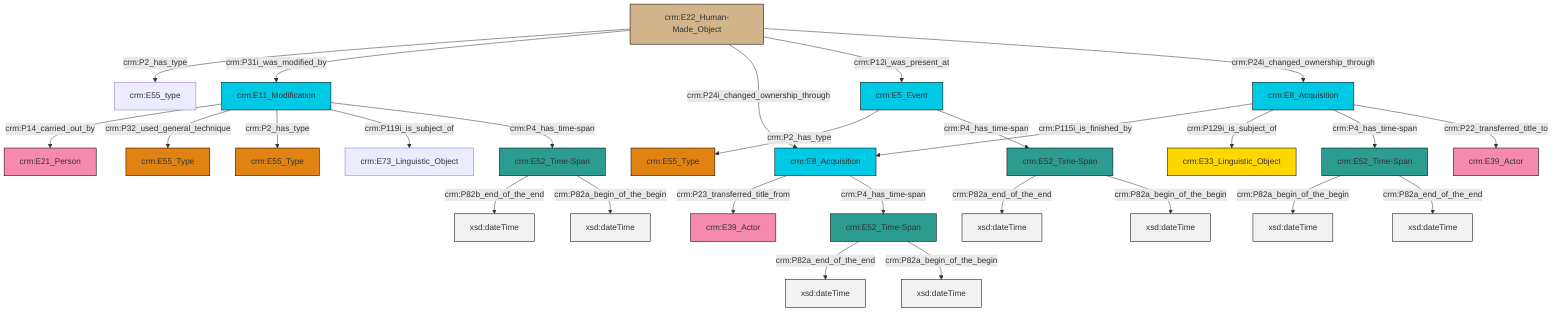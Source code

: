 graph TD
classDef Literal fill:#f2f2f2,stroke:#000000;
classDef CRM_Entity fill:#FFFFFF,stroke:#000000;
classDef Temporal_Entity fill:#00C9E6, stroke:#000000;
classDef Type fill:#E18312, stroke:#000000;
classDef Time-Span fill:#2C9C91, stroke:#000000;
classDef Appellation fill:#FFEB7F, stroke:#000000;
classDef Place fill:#008836, stroke:#000000;
classDef Persistent_Item fill:#B266B2, stroke:#000000;
classDef Conceptual_Object fill:#FFD700, stroke:#000000;
classDef Physical_Thing fill:#D2B48C, stroke:#000000;
classDef Actor fill:#f58aad, stroke:#000000;
classDef PC_Classes fill:#4ce600, stroke:#000000;
classDef Multi fill:#cccccc,stroke:#000000;

0["crm:E22_Human-Made_Object"]:::Physical_Thing -->|crm:P2_has_type| 1["crm:E55_type"]:::Default
2["crm:E8_Acquisition"]:::Temporal_Entity -->|crm:P115i_is_finished_by| 3["crm:E8_Acquisition"]:::Temporal_Entity
10["crm:E52_Time-Span"]:::Time-Span -->|crm:P82b_end_of_the_end| 11[xsd:dateTime]:::Literal
3["crm:E8_Acquisition"]:::Temporal_Entity -->|crm:P23_transferred_title_from| 12["crm:E39_Actor"]:::Actor
0["crm:E22_Human-Made_Object"]:::Physical_Thing -->|crm:P31i_was_modified_by| 13["crm:E11_Modification"]:::Temporal_Entity
2["crm:E8_Acquisition"]:::Temporal_Entity -->|crm:P129i_is_subject_of| 14["crm:E33_Linguistic_Object"]:::Conceptual_Object
0["crm:E22_Human-Made_Object"]:::Physical_Thing -->|crm:P24i_changed_ownership_through| 3["crm:E8_Acquisition"]:::Temporal_Entity
15["crm:E52_Time-Span"]:::Time-Span -->|crm:P82a_end_of_the_end| 17[xsd:dateTime]:::Literal
13["crm:E11_Modification"]:::Temporal_Entity -->|crm:P14_carried_out_by| 19["crm:E21_Person"]:::Actor
6["crm:E5_Event"]:::Temporal_Entity -->|crm:P2_has_type| 20["crm:E55_Type"]:::Type
2["crm:E8_Acquisition"]:::Temporal_Entity -->|crm:P4_has_time-span| 21["crm:E52_Time-Span"]:::Time-Span
15["crm:E52_Time-Span"]:::Time-Span -->|crm:P82a_begin_of_the_begin| 22[xsd:dateTime]:::Literal
13["crm:E11_Modification"]:::Temporal_Entity -->|crm:P32_used_general_technique| 23["crm:E55_Type"]:::Type
6["crm:E5_Event"]:::Temporal_Entity -->|crm:P4_has_time-span| 15["crm:E52_Time-Span"]:::Time-Span
21["crm:E52_Time-Span"]:::Time-Span -->|crm:P82a_begin_of_the_begin| 24[xsd:dateTime]:::Literal
13["crm:E11_Modification"]:::Temporal_Entity -->|crm:P2_has_type| 4["crm:E55_Type"]:::Type
0["crm:E22_Human-Made_Object"]:::Physical_Thing -->|crm:P12i_was_present_at| 6["crm:E5_Event"]:::Temporal_Entity
25["crm:E52_Time-Span"]:::Time-Span -->|crm:P82a_end_of_the_end| 26[xsd:dateTime]:::Literal
21["crm:E52_Time-Span"]:::Time-Span -->|crm:P82a_end_of_the_end| 27[xsd:dateTime]:::Literal
13["crm:E11_Modification"]:::Temporal_Entity -->|crm:P119i_is_subject_of| 29["crm:E73_Linguistic_Object"]:::Default
2["crm:E8_Acquisition"]:::Temporal_Entity -->|crm:P22_transferred_title_to| 8["crm:E39_Actor"]:::Actor
0["crm:E22_Human-Made_Object"]:::Physical_Thing -->|crm:P24i_changed_ownership_through| 2["crm:E8_Acquisition"]:::Temporal_Entity
10["crm:E52_Time-Span"]:::Time-Span -->|crm:P82a_begin_of_the_begin| 35[xsd:dateTime]:::Literal
3["crm:E8_Acquisition"]:::Temporal_Entity -->|crm:P4_has_time-span| 25["crm:E52_Time-Span"]:::Time-Span
25["crm:E52_Time-Span"]:::Time-Span -->|crm:P82a_begin_of_the_begin| 41[xsd:dateTime]:::Literal
13["crm:E11_Modification"]:::Temporal_Entity -->|crm:P4_has_time-span| 10["crm:E52_Time-Span"]:::Time-Span